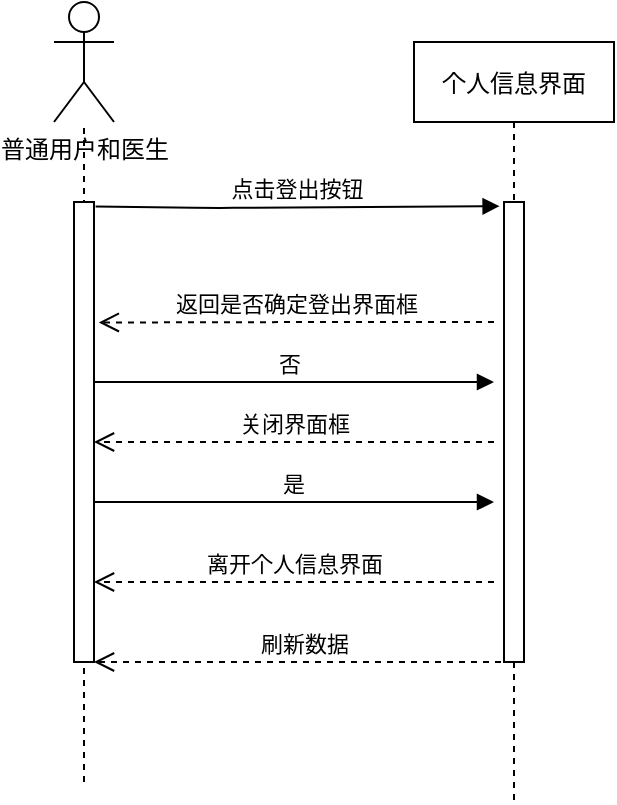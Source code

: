 <mxfile>
    <diagram id="s8f0CIC16aSMOhJNGhLJ" name="Page-1">
        <mxGraphModel dx="749" dy="575" grid="1" gridSize="10" guides="1" tooltips="1" connect="1" arrows="1" fold="1" page="1" pageScale="1" pageWidth="827" pageHeight="1169" math="0" shadow="0">
            <root>
                <mxCell id="0"/>
                <mxCell id="1" parent="0"/>
                <mxCell id="7FV0GzH9AXjd8qyWBF3Z-1" value="个人信息界面" style="shape=umlLifeline;perimeter=lifelinePerimeter;container=1;collapsible=0;recursiveResize=0;rounded=0;shadow=0;strokeWidth=1;" parent="1" vertex="1">
                    <mxGeometry x="350" y="90" width="100" height="380" as="geometry"/>
                </mxCell>
                <mxCell id="7FV0GzH9AXjd8qyWBF3Z-2" value="" style="points=[];perimeter=orthogonalPerimeter;rounded=0;shadow=0;strokeWidth=1;" parent="7FV0GzH9AXjd8qyWBF3Z-1" vertex="1">
                    <mxGeometry x="45" y="80" width="10" height="230" as="geometry"/>
                </mxCell>
                <mxCell id="7FV0GzH9AXjd8qyWBF3Z-7" value="普通用户和医生" style="shape=umlActor;verticalLabelPosition=bottom;verticalAlign=top;html=1;outlineConnect=0;fontStyle=0;fontFamily=Helvetica;" parent="1" vertex="1">
                    <mxGeometry x="170" y="70" width="30" height="60" as="geometry"/>
                </mxCell>
                <mxCell id="7FV0GzH9AXjd8qyWBF3Z-8" value="" style="endArrow=none;dashed=1;html=1;fontFamily=Helvetica;" parent="1" target="7FV0GzH9AXjd8qyWBF3Z-7" edge="1">
                    <mxGeometry width="50" height="50" relative="1" as="geometry">
                        <mxPoint x="185" y="460" as="sourcePoint"/>
                        <mxPoint x="184.5" y="160" as="targetPoint"/>
                    </mxGeometry>
                </mxCell>
                <mxCell id="7FV0GzH9AXjd8qyWBF3Z-9" value="" style="html=1;points=[];perimeter=orthogonalPerimeter;fontFamily=Helvetica;" parent="1" vertex="1">
                    <mxGeometry x="180" y="170" width="10" height="230" as="geometry"/>
                </mxCell>
                <mxCell id="7FV0GzH9AXjd8qyWBF3Z-10" value="点击登出按钮" style="verticalAlign=bottom;endArrow=block;shadow=0;strokeWidth=1;exitX=1.08;exitY=0.01;exitDx=0;exitDy=0;exitPerimeter=0;entryX=-0.22;entryY=0.009;entryDx=0;entryDy=0;entryPerimeter=0;" parent="1" source="7FV0GzH9AXjd8qyWBF3Z-9" target="7FV0GzH9AXjd8qyWBF3Z-2" edge="1">
                    <mxGeometry relative="1" as="geometry">
                        <mxPoint x="220" y="200.0" as="sourcePoint"/>
                        <mxPoint x="340" y="200" as="targetPoint"/>
                        <Array as="points">
                            <mxPoint x="250" y="173"/>
                        </Array>
                    </mxGeometry>
                </mxCell>
                <mxCell id="7FV0GzH9AXjd8qyWBF3Z-12" value="返回是否确定登出界面框" style="html=1;verticalAlign=bottom;endArrow=open;dashed=1;endSize=8;fontFamily=Helvetica;entryX=1.24;entryY=0.262;entryDx=0;entryDy=0;entryPerimeter=0;" parent="1" target="7FV0GzH9AXjd8qyWBF3Z-9" edge="1">
                    <mxGeometry relative="1" as="geometry">
                        <mxPoint x="390" y="230" as="sourcePoint"/>
                        <mxPoint x="200" y="230" as="targetPoint"/>
                        <Array as="points">
                            <mxPoint x="310" y="230"/>
                        </Array>
                    </mxGeometry>
                </mxCell>
                <mxCell id="7FV0GzH9AXjd8qyWBF3Z-13" value="离开个人信息界面" style="html=1;verticalAlign=bottom;endArrow=open;dashed=1;endSize=8;fontFamily=Helvetica;" parent="1" edge="1">
                    <mxGeometry relative="1" as="geometry">
                        <mxPoint x="390" y="360" as="sourcePoint"/>
                        <mxPoint x="190" y="360" as="targetPoint"/>
                        <Array as="points">
                            <mxPoint x="268" y="360"/>
                        </Array>
                    </mxGeometry>
                </mxCell>
                <mxCell id="7FV0GzH9AXjd8qyWBF3Z-15" value="刷新数据" style="html=1;verticalAlign=bottom;endArrow=open;dashed=1;endSize=8;fontFamily=Helvetica;" parent="1" source="7FV0GzH9AXjd8qyWBF3Z-1" edge="1">
                    <mxGeometry relative="1" as="geometry">
                        <mxPoint x="340" y="400" as="sourcePoint"/>
                        <mxPoint x="190" y="400" as="targetPoint"/>
                    </mxGeometry>
                </mxCell>
                <mxCell id="7FV0GzH9AXjd8qyWBF3Z-18" value="否" style="verticalAlign=bottom;endArrow=block;shadow=0;strokeWidth=1;entryX=-0.22;entryY=0.009;entryDx=0;entryDy=0;entryPerimeter=0;" parent="1" edge="1">
                    <mxGeometry x="-0.02" relative="1" as="geometry">
                        <mxPoint x="190" y="260" as="sourcePoint"/>
                        <mxPoint x="390.0" y="260.0" as="targetPoint"/>
                        <Array as="points"/>
                        <mxPoint as="offset"/>
                    </mxGeometry>
                </mxCell>
                <mxCell id="7FV0GzH9AXjd8qyWBF3Z-24" value="是" style="verticalAlign=bottom;endArrow=block;shadow=0;strokeWidth=1;entryX=-0.22;entryY=0.009;entryDx=0;entryDy=0;entryPerimeter=0;" parent="1" edge="1">
                    <mxGeometry relative="1" as="geometry">
                        <mxPoint x="190" y="320" as="sourcePoint"/>
                        <mxPoint x="390" y="320" as="targetPoint"/>
                        <Array as="points"/>
                        <mxPoint as="offset"/>
                    </mxGeometry>
                </mxCell>
                <mxCell id="7FV0GzH9AXjd8qyWBF3Z-25" value="关闭界面框" style="html=1;verticalAlign=bottom;endArrow=open;dashed=1;endSize=8;fontFamily=Helvetica;" parent="1" edge="1">
                    <mxGeometry relative="1" as="geometry">
                        <mxPoint x="390" y="290" as="sourcePoint"/>
                        <mxPoint x="190" y="290" as="targetPoint"/>
                        <Array as="points">
                            <mxPoint x="268" y="290"/>
                        </Array>
                    </mxGeometry>
                </mxCell>
            </root>
        </mxGraphModel>
    </diagram>
</mxfile>